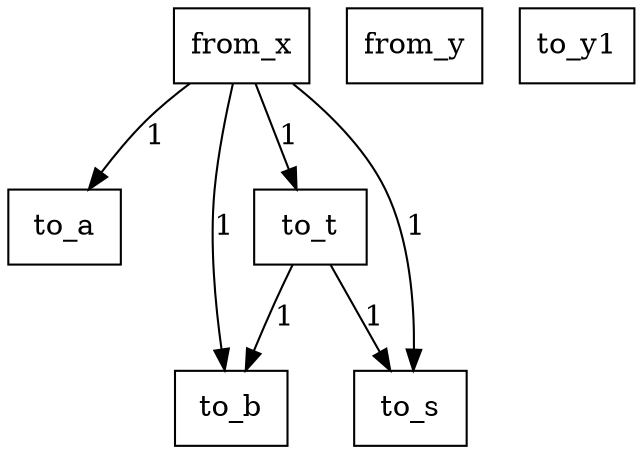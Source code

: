 digraph {
    graph [rankdir=TB
          ,bgcolor=transparent];
    node [shape=box
         ,fillcolor=white
         ,style=filled];
    0 [label=<from_x>];
    1 [label=<from_y>];
    2 [label=<to_a>];
    3 [label=<to_b>];
    4 [label=<to_s>];
    5 [label=<to_y1>];
    6 [label=<to_t>];
    0 -> 2 [label=1];
    0 -> 3 [label=1];
    0 -> 4 [label=1];
    0 -> 6 [label=1];
    6 -> 3 [label=1];
    6 -> 4 [label=1];
}